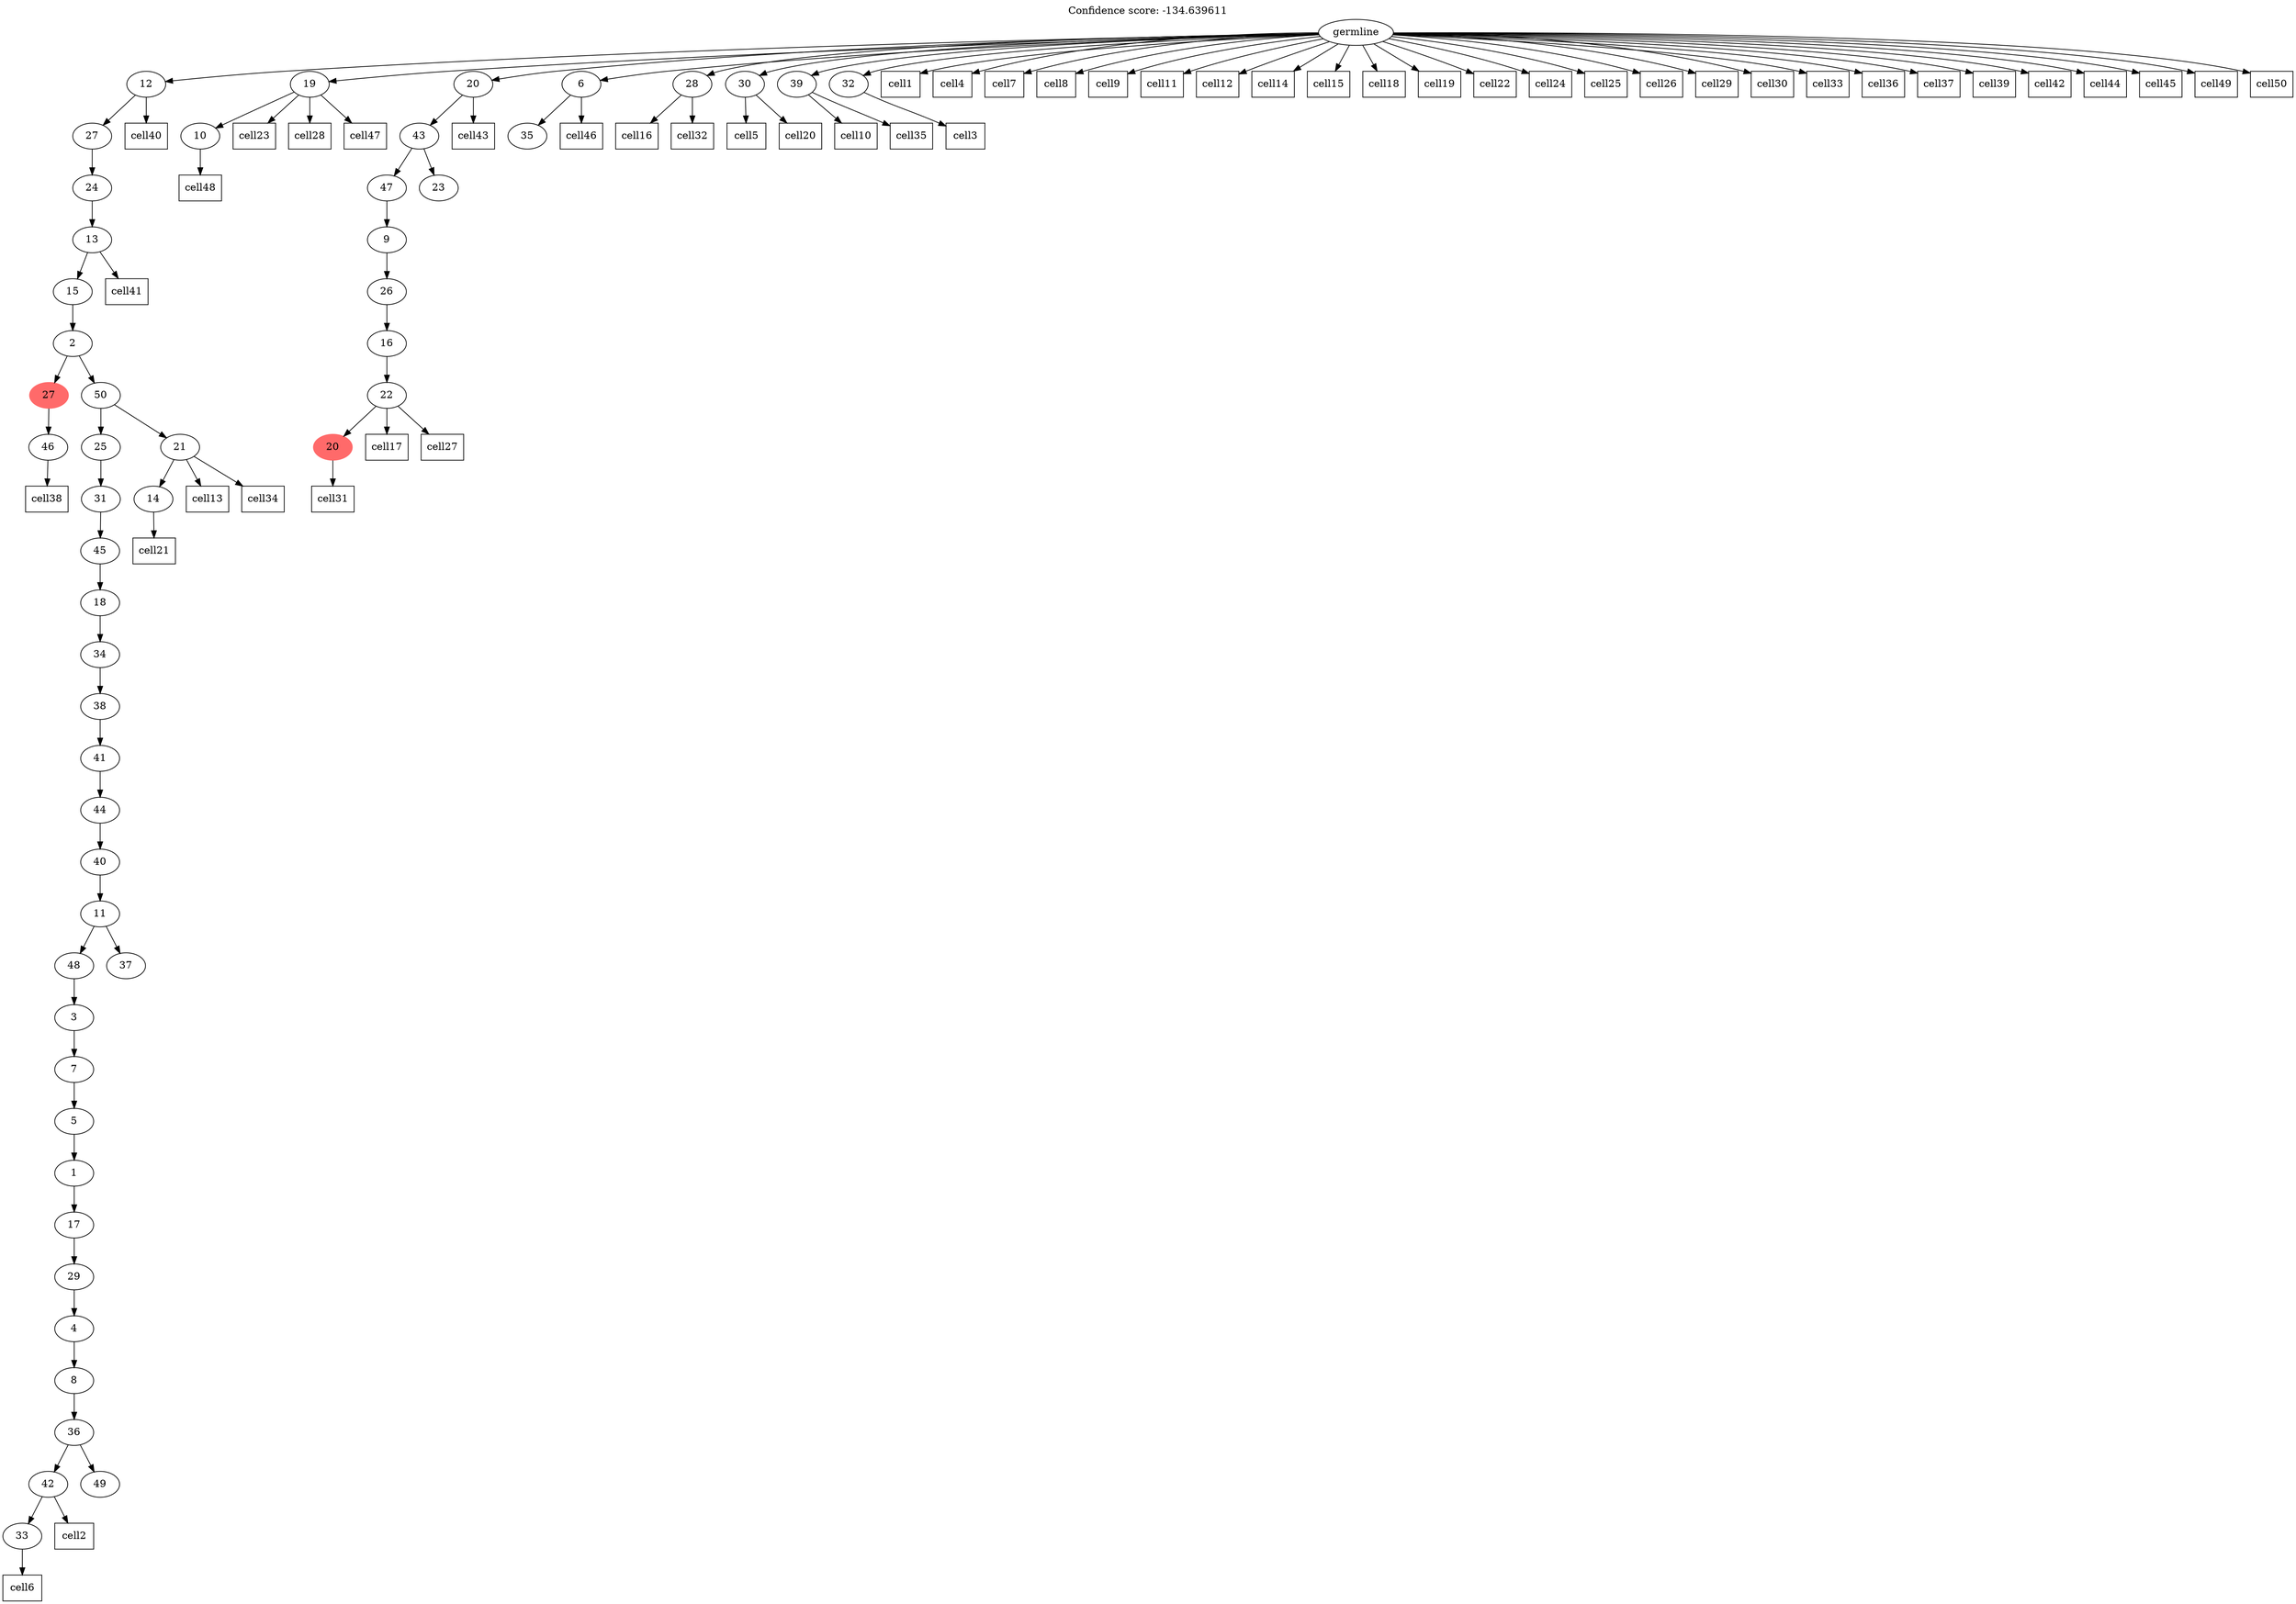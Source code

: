 digraph g {
	"50" -> "51";
	"51" [label="46"];
	"46" -> "47";
	"47" [label="33"];
	"45" -> "46";
	"46" [label="42"];
	"45" -> "48";
	"48" [label="49"];
	"44" -> "45";
	"45" [label="36"];
	"43" -> "44";
	"44" [label="8"];
	"42" -> "43";
	"43" [label="4"];
	"41" -> "42";
	"42" [label="29"];
	"40" -> "41";
	"41" [label="17"];
	"39" -> "40";
	"40" [label="1"];
	"38" -> "39";
	"39" [label="5"];
	"37" -> "38";
	"38" [label="7"];
	"36" -> "37";
	"37" [label="3"];
	"35" -> "36";
	"36" [label="48"];
	"35" -> "49";
	"49" [label="37"];
	"34" -> "35";
	"35" [label="11"];
	"33" -> "34";
	"34" [label="40"];
	"32" -> "33";
	"33" [label="44"];
	"31" -> "32";
	"32" [label="41"];
	"30" -> "31";
	"31" [label="38"];
	"29" -> "30";
	"30" [label="34"];
	"28" -> "29";
	"29" [label="18"];
	"27" -> "28";
	"28" [label="45"];
	"26" -> "27";
	"27" [label="31"];
	"24" -> "25";
	"25" [label="14"];
	"23" -> "24";
	"24" [label="21"];
	"23" -> "26";
	"26" [label="25"];
	"22" -> "23";
	"23" [label="50"];
	"22" -> "50";
	"50" [color=indianred1, style=filled, label="27"];
	"21" -> "22";
	"22" [label="2"];
	"20" -> "21";
	"21" [label="15"];
	"19" -> "20";
	"20" [label="13"];
	"18" -> "19";
	"19" [label="24"];
	"17" -> "18";
	"18" [label="27"];
	"12" -> "13";
	"13" [label="10"];
	"9" -> "10";
	"10" [color=indianred1, style=filled, label="20"];
	"8" -> "9";
	"9" [label="22"];
	"7" -> "8";
	"8" [label="16"];
	"6" -> "7";
	"7" [label="26"];
	"5" -> "6";
	"6" [label="9"];
	"4" -> "5";
	"5" [label="47"];
	"4" -> "11";
	"11" [label="23"];
	"3" -> "4";
	"4" [label="43"];
	"1" -> "2";
	"2" [label="35"];
	"0" -> "1";
	"1" [label="6"];
	"0" -> "3";
	"3" [label="20"];
	"0" -> "12";
	"12" [label="19"];
	"0" -> "14";
	"14" [label="28"];
	"0" -> "15";
	"15" [label="30"];
	"0" -> "16";
	"16" [label="39"];
	"0" -> "17";
	"17" [label="12"];
	"0" -> "52";
	"52" [label="32"];
	"0" [label="germline"];
	"0" -> "cell1";
	"cell1" [shape=box];
	"46" -> "cell2";
	"cell2" [shape=box];
	"52" -> "cell3";
	"cell3" [shape=box];
	"0" -> "cell4";
	"cell4" [shape=box];
	"15" -> "cell5";
	"cell5" [shape=box];
	"47" -> "cell6";
	"cell6" [shape=box];
	"0" -> "cell7";
	"cell7" [shape=box];
	"0" -> "cell8";
	"cell8" [shape=box];
	"0" -> "cell9";
	"cell9" [shape=box];
	"16" -> "cell10";
	"cell10" [shape=box];
	"0" -> "cell11";
	"cell11" [shape=box];
	"0" -> "cell12";
	"cell12" [shape=box];
	"24" -> "cell13";
	"cell13" [shape=box];
	"0" -> "cell14";
	"cell14" [shape=box];
	"0" -> "cell15";
	"cell15" [shape=box];
	"14" -> "cell16";
	"cell16" [shape=box];
	"9" -> "cell17";
	"cell17" [shape=box];
	"0" -> "cell18";
	"cell18" [shape=box];
	"0" -> "cell19";
	"cell19" [shape=box];
	"15" -> "cell20";
	"cell20" [shape=box];
	"25" -> "cell21";
	"cell21" [shape=box];
	"0" -> "cell22";
	"cell22" [shape=box];
	"12" -> "cell23";
	"cell23" [shape=box];
	"0" -> "cell24";
	"cell24" [shape=box];
	"0" -> "cell25";
	"cell25" [shape=box];
	"0" -> "cell26";
	"cell26" [shape=box];
	"9" -> "cell27";
	"cell27" [shape=box];
	"12" -> "cell28";
	"cell28" [shape=box];
	"0" -> "cell29";
	"cell29" [shape=box];
	"0" -> "cell30";
	"cell30" [shape=box];
	"10" -> "cell31";
	"cell31" [shape=box];
	"14" -> "cell32";
	"cell32" [shape=box];
	"0" -> "cell33";
	"cell33" [shape=box];
	"24" -> "cell34";
	"cell34" [shape=box];
	"16" -> "cell35";
	"cell35" [shape=box];
	"0" -> "cell36";
	"cell36" [shape=box];
	"0" -> "cell37";
	"cell37" [shape=box];
	"51" -> "cell38";
	"cell38" [shape=box];
	"0" -> "cell39";
	"cell39" [shape=box];
	"17" -> "cell40";
	"cell40" [shape=box];
	"20" -> "cell41";
	"cell41" [shape=box];
	"0" -> "cell42";
	"cell42" [shape=box];
	"3" -> "cell43";
	"cell43" [shape=box];
	"0" -> "cell44";
	"cell44" [shape=box];
	"0" -> "cell45";
	"cell45" [shape=box];
	"1" -> "cell46";
	"cell46" [shape=box];
	"12" -> "cell47";
	"cell47" [shape=box];
	"13" -> "cell48";
	"cell48" [shape=box];
	"0" -> "cell49";
	"cell49" [shape=box];
	"0" -> "cell50";
	"cell50" [shape=box];
	labelloc="t";
	label="Confidence score: -134.639611";
}
